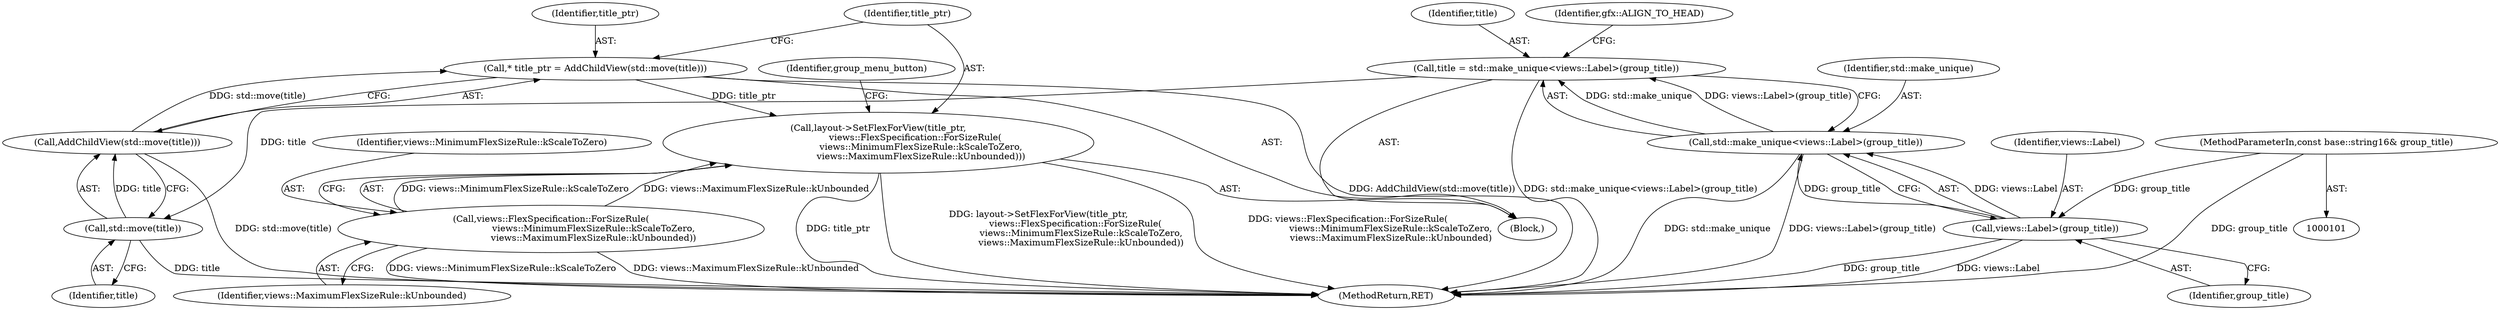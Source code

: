 digraph "1_Chrome_45d901b56f578a74b19ba0d10fa5c4c467f19303_1@pointer" {
"1000133" [label="(Call,layout->SetFlexForView(title_ptr,\n                          views::FlexSpecification::ForSizeRule(\n                              views::MinimumFlexSizeRule::kScaleToZero,\n                              views::MaximumFlexSizeRule::kUnbounded)))"];
"1000128" [label="(Call,* title_ptr = AddChildView(std::move(title)))"];
"1000130" [label="(Call,AddChildView(std::move(title)))"];
"1000131" [label="(Call,std::move(title))"];
"1000116" [label="(Call,title = std::make_unique<views::Label>(group_title))"];
"1000118" [label="(Call,std::make_unique<views::Label>(group_title))"];
"1000120" [label="(Call,views::Label>(group_title))"];
"1000102" [label="(MethodParameterIn,const base::string16& group_title)"];
"1000135" [label="(Call,views::FlexSpecification::ForSizeRule(\n                              views::MinimumFlexSizeRule::kScaleToZero,\n                              views::MaximumFlexSizeRule::kUnbounded))"];
"1000118" [label="(Call,std::make_unique<views::Label>(group_title))"];
"1000149" [label="(MethodReturn,RET)"];
"1000130" [label="(Call,AddChildView(std::move(title)))"];
"1000129" [label="(Identifier,title_ptr)"];
"1000119" [label="(Identifier,std::make_unique)"];
"1000132" [label="(Identifier,title)"];
"1000120" [label="(Call,views::Label>(group_title))"];
"1000103" [label="(Block,)"];
"1000134" [label="(Identifier,title_ptr)"];
"1000122" [label="(Identifier,group_title)"];
"1000140" [label="(Identifier,group_menu_button)"];
"1000102" [label="(MethodParameterIn,const base::string16& group_title)"];
"1000117" [label="(Identifier,title)"];
"1000135" [label="(Call,views::FlexSpecification::ForSizeRule(\n                              views::MinimumFlexSizeRule::kScaleToZero,\n                              views::MaximumFlexSizeRule::kUnbounded))"];
"1000124" [label="(Identifier,gfx::ALIGN_TO_HEAD)"];
"1000128" [label="(Call,* title_ptr = AddChildView(std::move(title)))"];
"1000136" [label="(Identifier,views::MinimumFlexSizeRule::kScaleToZero)"];
"1000116" [label="(Call,title = std::make_unique<views::Label>(group_title))"];
"1000133" [label="(Call,layout->SetFlexForView(title_ptr,\n                          views::FlexSpecification::ForSizeRule(\n                              views::MinimumFlexSizeRule::kScaleToZero,\n                              views::MaximumFlexSizeRule::kUnbounded)))"];
"1000131" [label="(Call,std::move(title))"];
"1000121" [label="(Identifier,views::Label)"];
"1000137" [label="(Identifier,views::MaximumFlexSizeRule::kUnbounded)"];
"1000133" -> "1000103"  [label="AST: "];
"1000133" -> "1000135"  [label="CFG: "];
"1000134" -> "1000133"  [label="AST: "];
"1000135" -> "1000133"  [label="AST: "];
"1000140" -> "1000133"  [label="CFG: "];
"1000133" -> "1000149"  [label="DDG: title_ptr"];
"1000133" -> "1000149"  [label="DDG: layout->SetFlexForView(title_ptr,\n                          views::FlexSpecification::ForSizeRule(\n                              views::MinimumFlexSizeRule::kScaleToZero,\n                              views::MaximumFlexSizeRule::kUnbounded))"];
"1000133" -> "1000149"  [label="DDG: views::FlexSpecification::ForSizeRule(\n                              views::MinimumFlexSizeRule::kScaleToZero,\n                              views::MaximumFlexSizeRule::kUnbounded)"];
"1000128" -> "1000133"  [label="DDG: title_ptr"];
"1000135" -> "1000133"  [label="DDG: views::MinimumFlexSizeRule::kScaleToZero"];
"1000135" -> "1000133"  [label="DDG: views::MaximumFlexSizeRule::kUnbounded"];
"1000128" -> "1000103"  [label="AST: "];
"1000128" -> "1000130"  [label="CFG: "];
"1000129" -> "1000128"  [label="AST: "];
"1000130" -> "1000128"  [label="AST: "];
"1000134" -> "1000128"  [label="CFG: "];
"1000128" -> "1000149"  [label="DDG: AddChildView(std::move(title))"];
"1000130" -> "1000128"  [label="DDG: std::move(title)"];
"1000130" -> "1000131"  [label="CFG: "];
"1000131" -> "1000130"  [label="AST: "];
"1000130" -> "1000149"  [label="DDG: std::move(title)"];
"1000131" -> "1000130"  [label="DDG: title"];
"1000131" -> "1000132"  [label="CFG: "];
"1000132" -> "1000131"  [label="AST: "];
"1000131" -> "1000149"  [label="DDG: title"];
"1000116" -> "1000131"  [label="DDG: title"];
"1000116" -> "1000103"  [label="AST: "];
"1000116" -> "1000118"  [label="CFG: "];
"1000117" -> "1000116"  [label="AST: "];
"1000118" -> "1000116"  [label="AST: "];
"1000124" -> "1000116"  [label="CFG: "];
"1000116" -> "1000149"  [label="DDG: std::make_unique<views::Label>(group_title)"];
"1000118" -> "1000116"  [label="DDG: std::make_unique"];
"1000118" -> "1000116"  [label="DDG: views::Label>(group_title)"];
"1000118" -> "1000120"  [label="CFG: "];
"1000119" -> "1000118"  [label="AST: "];
"1000120" -> "1000118"  [label="AST: "];
"1000118" -> "1000149"  [label="DDG: std::make_unique"];
"1000118" -> "1000149"  [label="DDG: views::Label>(group_title)"];
"1000120" -> "1000118"  [label="DDG: views::Label"];
"1000120" -> "1000118"  [label="DDG: group_title"];
"1000120" -> "1000122"  [label="CFG: "];
"1000121" -> "1000120"  [label="AST: "];
"1000122" -> "1000120"  [label="AST: "];
"1000120" -> "1000149"  [label="DDG: views::Label"];
"1000120" -> "1000149"  [label="DDG: group_title"];
"1000102" -> "1000120"  [label="DDG: group_title"];
"1000102" -> "1000101"  [label="AST: "];
"1000102" -> "1000149"  [label="DDG: group_title"];
"1000135" -> "1000137"  [label="CFG: "];
"1000136" -> "1000135"  [label="AST: "];
"1000137" -> "1000135"  [label="AST: "];
"1000135" -> "1000149"  [label="DDG: views::MaximumFlexSizeRule::kUnbounded"];
"1000135" -> "1000149"  [label="DDG: views::MinimumFlexSizeRule::kScaleToZero"];
}
